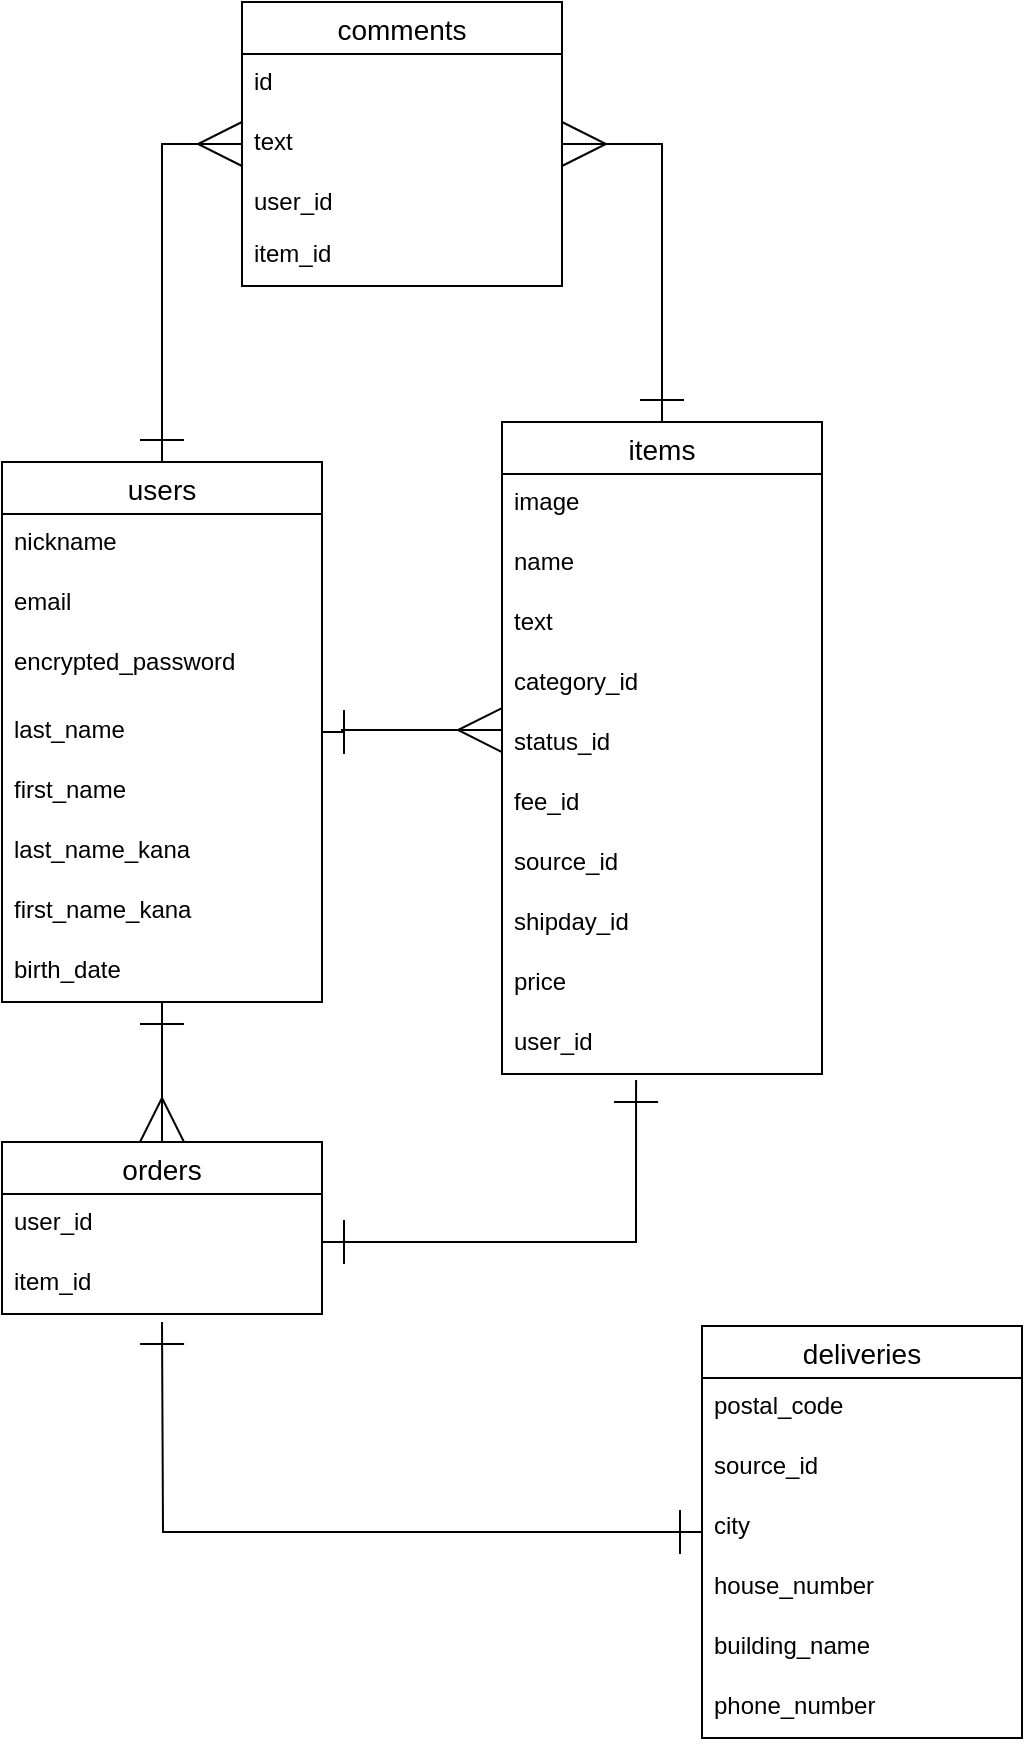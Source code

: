 <mxfile>
    <diagram id="8PmEEr9h9UBgXihsSmRa" name="ページ1">
        <mxGraphModel dx="688" dy="680" grid="1" gridSize="10" guides="1" tooltips="1" connect="1" arrows="1" fold="1" page="1" pageScale="1" pageWidth="827" pageHeight="1169" math="0" shadow="0">
            <root>
                <object label="" id="0">
                    <mxCell/>
                </object>
                <mxCell id="1" parent="0"/>
                <mxCell id="mIKWptKVqykww0CgQAWc-119" style="edgeStyle=orthogonalEdgeStyle;rounded=0;orthogonalLoop=1;jettySize=auto;html=1;entryX=0.5;entryY=0;entryDx=0;entryDy=0;startArrow=ERone;startFill=0;endArrow=ERmany;endFill=0;startSize=20;endSize=20;sourcePerimeterSpacing=0;targetPerimeterSpacing=0;strokeWidth=1;" parent="1" source="75" target="mIKWptKVqykww0CgQAWc-104" edge="1">
                    <mxGeometry relative="1" as="geometry"/>
                </mxCell>
                <mxCell id="75" value="users" style="swimlane;fontStyle=0;childLayout=stackLayout;horizontal=1;startSize=26;horizontalStack=0;resizeParent=1;resizeParentMax=0;resizeLast=0;collapsible=1;marginBottom=0;align=center;fontSize=14;direction=east;" parent="1" vertex="1">
                    <mxGeometry x="70" y="320" width="160" height="270" as="geometry">
                        <mxRectangle x="160" y="270" width="70" height="26" as="alternateBounds"/>
                    </mxGeometry>
                </mxCell>
                <mxCell id="76" value="nickname" style="text;strokeColor=none;fillColor=none;spacingLeft=4;spacingRight=4;overflow=hidden;rotatable=0;points=[[0,0.5],[1,0.5]];portConstraint=eastwest;fontSize=12;" parent="75" vertex="1">
                    <mxGeometry y="26" width="160" height="30" as="geometry"/>
                </mxCell>
                <mxCell id="77" value="email" style="text;strokeColor=none;fillColor=none;spacingLeft=4;spacingRight=4;overflow=hidden;rotatable=0;points=[[0,0.5],[1,0.5]];portConstraint=eastwest;fontSize=12;" parent="75" vertex="1">
                    <mxGeometry y="56" width="160" height="30" as="geometry"/>
                </mxCell>
                <mxCell id="78" value="encrypted_password&#10;" style="text;strokeColor=none;fillColor=none;spacingLeft=4;spacingRight=4;overflow=hidden;rotatable=0;points=[[0,0.5],[1,0.5]];portConstraint=eastwest;fontSize=12;verticalAlign=top;" parent="75" vertex="1">
                    <mxGeometry y="86" width="160" height="34" as="geometry"/>
                </mxCell>
                <mxCell id="mIKWptKVqykww0CgQAWc-90" value="last_name" style="text;strokeColor=none;fillColor=none;spacingLeft=4;spacingRight=4;overflow=hidden;rotatable=0;points=[[0,0.5],[1,0.5]];portConstraint=eastwest;fontSize=12;verticalAlign=top;" parent="75" vertex="1">
                    <mxGeometry y="120" width="160" height="30" as="geometry"/>
                </mxCell>
                <mxCell id="mIKWptKVqykww0CgQAWc-91" value="first_name" style="text;strokeColor=none;fillColor=none;spacingLeft=4;spacingRight=4;overflow=hidden;rotatable=0;points=[[0,0.5],[1,0.5]];portConstraint=eastwest;fontSize=12;verticalAlign=top;" parent="75" vertex="1">
                    <mxGeometry y="150" width="160" height="30" as="geometry"/>
                </mxCell>
                <mxCell id="mIKWptKVqykww0CgQAWc-92" value="last_name_kana" style="text;strokeColor=none;fillColor=none;spacingLeft=4;spacingRight=4;overflow=hidden;rotatable=0;points=[[0,0.5],[1,0.5]];portConstraint=eastwest;fontSize=12;verticalAlign=top;" parent="75" vertex="1">
                    <mxGeometry y="180" width="160" height="30" as="geometry"/>
                </mxCell>
                <mxCell id="mIKWptKVqykww0CgQAWc-93" value="first_name_kana" style="text;strokeColor=none;fillColor=none;spacingLeft=4;spacingRight=4;overflow=hidden;rotatable=0;points=[[0,0.5],[1,0.5]];portConstraint=eastwest;fontSize=12;verticalAlign=top;" parent="75" vertex="1">
                    <mxGeometry y="210" width="160" height="30" as="geometry"/>
                </mxCell>
                <mxCell id="mIKWptKVqykww0CgQAWc-89" value="birth_date" style="text;strokeColor=none;fillColor=none;spacingLeft=4;spacingRight=4;overflow=hidden;rotatable=0;points=[[0,0.5],[1,0.5]];portConstraint=eastwest;fontSize=12;verticalAlign=top;" parent="75" vertex="1">
                    <mxGeometry y="240" width="160" height="30" as="geometry"/>
                </mxCell>
                <mxCell id="mIKWptKVqykww0CgQAWc-94" value="items" style="swimlane;fontStyle=0;childLayout=stackLayout;horizontal=1;startSize=26;horizontalStack=0;resizeParent=1;resizeParentMax=0;resizeLast=0;collapsible=1;marginBottom=0;align=center;fontSize=14;" parent="1" vertex="1">
                    <mxGeometry x="320" y="300" width="160" height="326" as="geometry"/>
                </mxCell>
                <mxCell id="mIKWptKVqykww0CgQAWc-125" value="image" style="text;strokeColor=none;fillColor=none;spacingLeft=4;spacingRight=4;overflow=hidden;rotatable=0;points=[[0,0.5],[1,0.5]];portConstraint=eastwest;fontSize=12;verticalAlign=top;" parent="mIKWptKVqykww0CgQAWc-94" vertex="1">
                    <mxGeometry y="26" width="160" height="30" as="geometry"/>
                </mxCell>
                <mxCell id="mIKWptKVqykww0CgQAWc-96" value="name" style="text;strokeColor=none;fillColor=none;spacingLeft=4;spacingRight=4;overflow=hidden;rotatable=0;points=[[0,0.5],[1,0.5]];portConstraint=eastwest;fontSize=12;" parent="mIKWptKVqykww0CgQAWc-94" vertex="1">
                    <mxGeometry y="56" width="160" height="30" as="geometry"/>
                </mxCell>
                <mxCell id="mIKWptKVqykww0CgQAWc-98" value="text" style="text;strokeColor=none;fillColor=none;spacingLeft=4;spacingRight=4;overflow=hidden;rotatable=0;points=[[0,0.5],[1,0.5]];portConstraint=eastwest;fontSize=12;verticalAlign=top;" parent="mIKWptKVqykww0CgQAWc-94" vertex="1">
                    <mxGeometry y="86" width="160" height="30" as="geometry"/>
                </mxCell>
                <mxCell id="mIKWptKVqykww0CgQAWc-97" value="category_id" style="text;strokeColor=none;fillColor=none;spacingLeft=4;spacingRight=4;overflow=hidden;rotatable=0;points=[[0,0.5],[1,0.5]];portConstraint=eastwest;fontSize=12;" parent="mIKWptKVqykww0CgQAWc-94" vertex="1">
                    <mxGeometry y="116" width="160" height="30" as="geometry"/>
                </mxCell>
                <mxCell id="mIKWptKVqykww0CgQAWc-99" value="status_id" style="text;strokeColor=none;fillColor=none;spacingLeft=4;spacingRight=4;overflow=hidden;rotatable=0;points=[[0,0.5],[1,0.5]];portConstraint=eastwest;fontSize=12;verticalAlign=top;" parent="mIKWptKVqykww0CgQAWc-94" vertex="1">
                    <mxGeometry y="146" width="160" height="30" as="geometry"/>
                </mxCell>
                <mxCell id="mIKWptKVqykww0CgQAWc-100" value="fee_id" style="text;strokeColor=none;fillColor=none;spacingLeft=4;spacingRight=4;overflow=hidden;rotatable=0;points=[[0,0.5],[1,0.5]];portConstraint=eastwest;fontSize=12;verticalAlign=top;" parent="mIKWptKVqykww0CgQAWc-94" vertex="1">
                    <mxGeometry y="176" width="160" height="30" as="geometry"/>
                </mxCell>
                <mxCell id="mIKWptKVqykww0CgQAWc-101" value="source_id" style="text;strokeColor=none;fillColor=none;spacingLeft=4;spacingRight=4;overflow=hidden;rotatable=0;points=[[0,0.5],[1,0.5]];portConstraint=eastwest;fontSize=12;verticalAlign=top;" parent="mIKWptKVqykww0CgQAWc-94" vertex="1">
                    <mxGeometry y="206" width="160" height="30" as="geometry"/>
                </mxCell>
                <mxCell id="mIKWptKVqykww0CgQAWc-102" value="shipday_id" style="text;strokeColor=none;fillColor=none;spacingLeft=4;spacingRight=4;overflow=hidden;rotatable=0;points=[[0,0.5],[1,0.5]];portConstraint=eastwest;fontSize=12;verticalAlign=top;" parent="mIKWptKVqykww0CgQAWc-94" vertex="1">
                    <mxGeometry y="236" width="160" height="30" as="geometry"/>
                </mxCell>
                <mxCell id="mIKWptKVqykww0CgQAWc-103" value="price" style="text;strokeColor=none;fillColor=none;spacingLeft=4;spacingRight=4;overflow=hidden;rotatable=0;points=[[0,0.5],[1,0.5]];portConstraint=eastwest;fontSize=12;verticalAlign=top;" parent="mIKWptKVqykww0CgQAWc-94" vertex="1">
                    <mxGeometry y="266" width="160" height="30" as="geometry"/>
                </mxCell>
                <mxCell id="mIKWptKVqykww0CgQAWc-115" value="user_id" style="text;strokeColor=none;fillColor=none;spacingLeft=4;spacingRight=4;overflow=hidden;rotatable=0;points=[[0,0.5],[1,0.5]];portConstraint=eastwest;fontSize=12;verticalAlign=top;" parent="mIKWptKVqykww0CgQAWc-94" vertex="1">
                    <mxGeometry y="296" width="160" height="30" as="geometry"/>
                </mxCell>
                <mxCell id="mIKWptKVqykww0CgQAWc-120" style="edgeStyle=orthogonalEdgeStyle;rounded=0;orthogonalLoop=1;jettySize=auto;html=1;startArrow=ERone;startFill=0;endArrow=ERone;endFill=0;startSize=20;endSize=20;sourcePerimeterSpacing=0;targetPerimeterSpacing=0;strokeWidth=1;entryX=0.419;entryY=1.1;entryDx=0;entryDy=0;entryPerimeter=0;" parent="1" source="mIKWptKVqykww0CgQAWc-104" target="mIKWptKVqykww0CgQAWc-115" edge="1">
                    <mxGeometry relative="1" as="geometry">
                        <mxPoint x="530" y="630" as="targetPoint"/>
                        <Array as="points">
                            <mxPoint x="387" y="710"/>
                        </Array>
                    </mxGeometry>
                </mxCell>
                <mxCell id="mIKWptKVqykww0CgQAWc-104" value="orders" style="swimlane;fontStyle=0;childLayout=stackLayout;horizontal=1;startSize=26;horizontalStack=0;resizeParent=1;resizeParentMax=0;resizeLast=0;collapsible=1;marginBottom=0;align=center;fontSize=14;" parent="1" vertex="1">
                    <mxGeometry x="70" y="660" width="160" height="86" as="geometry"/>
                </mxCell>
                <mxCell id="mIKWptKVqykww0CgQAWc-105" value="user_id" style="text;strokeColor=none;fillColor=none;spacingLeft=4;spacingRight=4;overflow=hidden;rotatable=0;points=[[0,0.5],[1,0.5]];portConstraint=eastwest;fontSize=12;" parent="mIKWptKVqykww0CgQAWc-104" vertex="1">
                    <mxGeometry y="26" width="160" height="30" as="geometry"/>
                </mxCell>
                <mxCell id="mIKWptKVqykww0CgQAWc-106" value="item_id" style="text;strokeColor=none;fillColor=none;spacingLeft=4;spacingRight=4;overflow=hidden;rotatable=0;points=[[0,0.5],[1,0.5]];portConstraint=eastwest;fontSize=12;" parent="mIKWptKVqykww0CgQAWc-104" vertex="1">
                    <mxGeometry y="56" width="160" height="30" as="geometry"/>
                </mxCell>
                <mxCell id="mIKWptKVqykww0CgQAWc-124" style="edgeStyle=orthogonalEdgeStyle;rounded=0;orthogonalLoop=1;jettySize=auto;html=1;startArrow=ERone;startFill=0;endArrow=ERone;endFill=0;startSize=20;endSize=20;sourcePerimeterSpacing=0;targetPerimeterSpacing=0;strokeWidth=1;" parent="1" source="mIKWptKVqykww0CgQAWc-108" edge="1">
                    <mxGeometry relative="1" as="geometry">
                        <mxPoint x="150" y="750" as="targetPoint"/>
                    </mxGeometry>
                </mxCell>
                <mxCell id="mIKWptKVqykww0CgQAWc-108" value="deliveries" style="swimlane;fontStyle=0;childLayout=stackLayout;horizontal=1;startSize=26;horizontalStack=0;resizeParent=1;resizeParentMax=0;resizeLast=0;collapsible=1;marginBottom=0;align=center;fontSize=14;" parent="1" vertex="1">
                    <mxGeometry x="420" y="752" width="160" height="206" as="geometry"/>
                </mxCell>
                <mxCell id="mIKWptKVqykww0CgQAWc-109" value="postal_code" style="text;strokeColor=none;fillColor=none;spacingLeft=4;spacingRight=4;overflow=hidden;rotatable=0;points=[[0,0.5],[1,0.5]];portConstraint=eastwest;fontSize=12;" parent="mIKWptKVqykww0CgQAWc-108" vertex="1">
                    <mxGeometry y="26" width="160" height="30" as="geometry"/>
                </mxCell>
                <mxCell id="mIKWptKVqykww0CgQAWc-110" value="source_id" style="text;strokeColor=none;fillColor=none;spacingLeft=4;spacingRight=4;overflow=hidden;rotatable=0;points=[[0,0.5],[1,0.5]];portConstraint=eastwest;fontSize=12;" parent="mIKWptKVqykww0CgQAWc-108" vertex="1">
                    <mxGeometry y="56" width="160" height="30" as="geometry"/>
                </mxCell>
                <mxCell id="mIKWptKVqykww0CgQAWc-111" value="city" style="text;strokeColor=none;fillColor=none;spacingLeft=4;spacingRight=4;overflow=hidden;rotatable=0;points=[[0,0.5],[1,0.5]];portConstraint=eastwest;fontSize=12;" parent="mIKWptKVqykww0CgQAWc-108" vertex="1">
                    <mxGeometry y="86" width="160" height="30" as="geometry"/>
                </mxCell>
                <mxCell id="mIKWptKVqykww0CgQAWc-112" value="house_number" style="text;strokeColor=none;fillColor=none;spacingLeft=4;spacingRight=4;overflow=hidden;rotatable=0;points=[[0,0.5],[1,0.5]];portConstraint=eastwest;fontSize=12;verticalAlign=top;" parent="mIKWptKVqykww0CgQAWc-108" vertex="1">
                    <mxGeometry y="116" width="160" height="30" as="geometry"/>
                </mxCell>
                <mxCell id="mIKWptKVqykww0CgQAWc-113" value="building_name" style="text;strokeColor=none;fillColor=none;spacingLeft=4;spacingRight=4;overflow=hidden;rotatable=0;points=[[0,0.5],[1,0.5]];portConstraint=eastwest;fontSize=12;verticalAlign=top;" parent="mIKWptKVqykww0CgQAWc-108" vertex="1">
                    <mxGeometry y="146" width="160" height="30" as="geometry"/>
                </mxCell>
                <mxCell id="mIKWptKVqykww0CgQAWc-114" value="phone_number" style="text;strokeColor=none;fillColor=none;spacingLeft=4;spacingRight=4;overflow=hidden;rotatable=0;points=[[0,0.5],[1,0.5]];portConstraint=eastwest;fontSize=12;verticalAlign=top;" parent="mIKWptKVqykww0CgQAWc-108" vertex="1">
                    <mxGeometry y="176" width="160" height="30" as="geometry"/>
                </mxCell>
                <mxCell id="mIKWptKVqykww0CgQAWc-118" style="edgeStyle=orthogonalEdgeStyle;orthogonalLoop=1;jettySize=auto;html=1;exitX=1;exitY=0.5;exitDx=0;exitDy=0;startArrow=ERone;startFill=0;endArrow=ERmany;endFill=0;endSize=20;sourcePerimeterSpacing=0;targetPerimeterSpacing=0;strokeWidth=1;rounded=0;startSize=20;entryX=0;entryY=0.267;entryDx=0;entryDy=0;entryPerimeter=0;" parent="1" source="mIKWptKVqykww0CgQAWc-90" target="mIKWptKVqykww0CgQAWc-99" edge="1">
                    <mxGeometry relative="1" as="geometry">
                        <mxPoint x="440" y="455" as="targetPoint"/>
                        <Array as="points">
                            <mxPoint x="240" y="454"/>
                        </Array>
                    </mxGeometry>
                </mxCell>
                <mxCell id="79" value="comments" style="swimlane;fontStyle=0;childLayout=stackLayout;horizontal=1;startSize=26;horizontalStack=0;resizeParent=1;resizeParentMax=0;resizeLast=0;collapsible=1;marginBottom=0;align=center;fontSize=14;" vertex="1" parent="1">
                    <mxGeometry x="190" y="90" width="160" height="142" as="geometry"/>
                </mxCell>
                <mxCell id="80" value="id" style="text;strokeColor=none;fillColor=none;spacingLeft=4;spacingRight=4;overflow=hidden;rotatable=0;points=[[0,0.5],[1,0.5]];portConstraint=eastwest;fontSize=12;" vertex="1" parent="79">
                    <mxGeometry y="26" width="160" height="30" as="geometry"/>
                </mxCell>
                <mxCell id="81" value="text" style="text;strokeColor=none;fillColor=none;spacingLeft=4;spacingRight=4;overflow=hidden;rotatable=0;points=[[0,0.5],[1,0.5]];portConstraint=eastwest;fontSize=12;" vertex="1" parent="79">
                    <mxGeometry y="56" width="160" height="30" as="geometry"/>
                </mxCell>
                <mxCell id="83" value="user_id" style="text;strokeColor=none;fillColor=none;spacingLeft=4;spacingRight=4;overflow=hidden;rotatable=0;points=[[0,0.5],[1,0.5]];portConstraint=eastwest;fontSize=12;" vertex="1" parent="79">
                    <mxGeometry y="86" width="160" height="26" as="geometry"/>
                </mxCell>
                <mxCell id="82" value="item_id" style="text;strokeColor=none;fillColor=none;spacingLeft=4;spacingRight=4;overflow=hidden;rotatable=0;points=[[0,0.5],[1,0.5]];portConstraint=eastwest;fontSize=12;" vertex="1" parent="79">
                    <mxGeometry y="112" width="160" height="30" as="geometry"/>
                </mxCell>
                <mxCell id="85" style="edgeStyle=orthogonalEdgeStyle;rounded=0;orthogonalLoop=1;jettySize=auto;html=1;entryX=0.5;entryY=0;entryDx=0;entryDy=0;startArrow=ERmany;startFill=0;endArrow=ERone;endFill=0;startSize=20;endSize=20;" edge="1" parent="1" source="81" target="mIKWptKVqykww0CgQAWc-94">
                    <mxGeometry relative="1" as="geometry"/>
                </mxCell>
                <mxCell id="87" style="edgeStyle=orthogonalEdgeStyle;rounded=0;orthogonalLoop=1;jettySize=auto;html=1;entryX=0.5;entryY=0;entryDx=0;entryDy=0;startArrow=ERmany;startFill=0;endArrow=ERone;endFill=0;startSize=20;endSize=20;" edge="1" parent="1" source="81" target="75">
                    <mxGeometry relative="1" as="geometry"/>
                </mxCell>
            </root>
        </mxGraphModel>
    </diagram>
</mxfile>